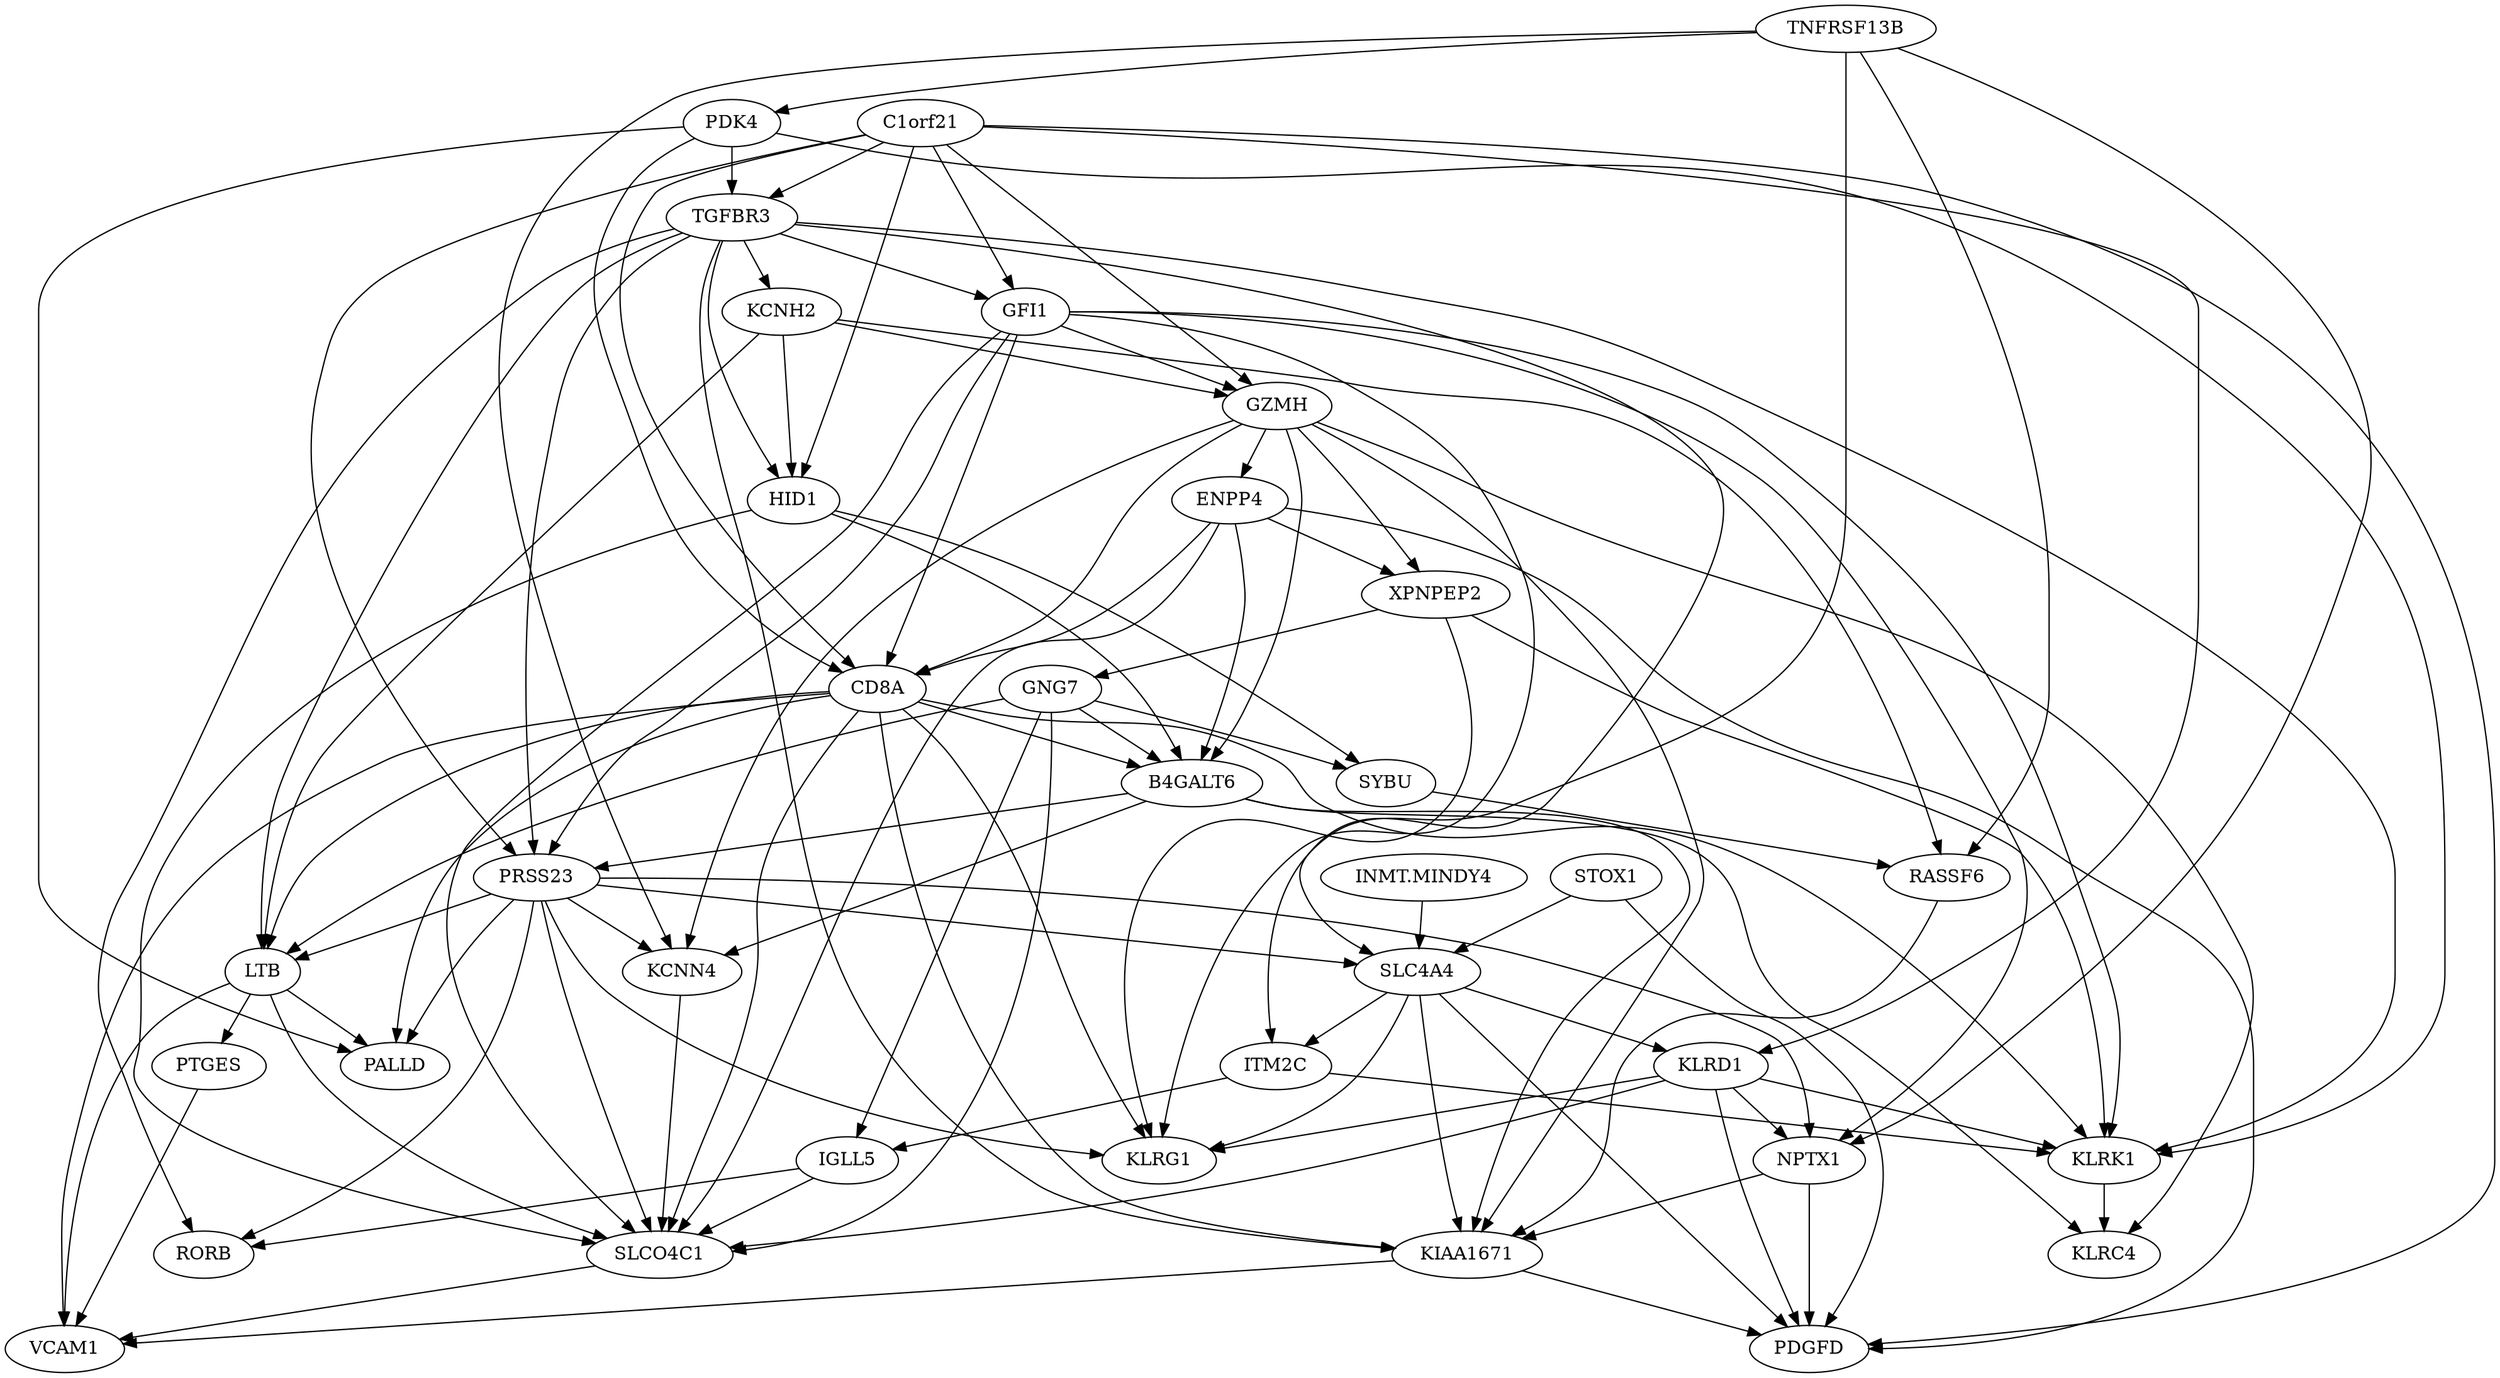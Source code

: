digraph {
  "ENPP4" ;
  "PDK4" ;
  "KCNH2" ;
  "TGFBR3" ;
  "SLC4A4" ;
  "GZMH" ;
  "KCNN4" ;
  "C1orf21" ;
  "B4GALT6" ;
  "XPNPEP2" ;
  "PALLD" ;
  "KLRD1" ;
  "ITM2C" ;
  "KLRG1" ;
  "SYBU" ;
  "PTGES" ;
  "PRSS23" ;
  "CD8A" ;
  "GFI1" ;
  "VCAM1" ;
  "STOX1" ;
  "HID1" ;
  "RASSF6" ;
  "PDGFD" ;
  "NPTX1" ;
  "SLCO4C1" ;
  "GNG7" ;
  "KLRC4" ;
  "KIAA1671" ;
  "RORB" ;
  "KLRK1" ;
  "LTB" ;
  "TNFRSF13B" ;
  "IGLL5" ;
  "INMT.MINDY4" ;
  edge [dir=forward] "ENPP4" -> "B4GALT6" ;
  edge [dir=forward] "ENPP4" -> "XPNPEP2" ;
  edge [dir=forward] "ENPP4" -> "CD8A" ;
  edge [dir=forward] "ENPP4" -> "PDGFD" ;
  edge [dir=forward] "ENPP4" -> "SLCO4C1" ;
  edge [dir=forward] "PDK4" -> "TGFBR3" ;
  edge [dir=forward] "PDK4" -> "PALLD" ;
  edge [dir=forward] "PDK4" -> "CD8A" ;
  edge [dir=forward] "PDK4" -> "KLRK1" ;
  edge [dir=forward] "KCNH2" -> "GZMH" ;
  edge [dir=forward] "KCNH2" -> "HID1" ;
  edge [dir=forward] "KCNH2" -> "RASSF6" ;
  edge [dir=forward] "KCNH2" -> "LTB" ;
  edge [dir=forward] "TGFBR3" -> "KCNH2" ;
  edge [dir=forward] "TGFBR3" -> "SLC4A4" ;
  edge [dir=forward] "TGFBR3" -> "PRSS23" ;
  edge [dir=forward] "TGFBR3" -> "GFI1" ;
  edge [dir=forward] "TGFBR3" -> "HID1" ;
  edge [dir=forward] "TGFBR3" -> "KIAA1671" ;
  edge [dir=forward] "TGFBR3" -> "RORB" ;
  edge [dir=forward] "TGFBR3" -> "KLRK1" ;
  edge [dir=forward] "TGFBR3" -> "LTB" ;
  edge [dir=forward] "SLC4A4" -> "KLRD1" ;
  edge [dir=forward] "SLC4A4" -> "ITM2C" ;
  edge [dir=forward] "SLC4A4" -> "KLRG1" ;
  edge [dir=forward] "SLC4A4" -> "PDGFD" ;
  edge [dir=forward] "SLC4A4" -> "KIAA1671" ;
  edge [dir=forward] "GZMH" -> "ENPP4" ;
  edge [dir=forward] "GZMH" -> "KCNN4" ;
  edge [dir=forward] "GZMH" -> "B4GALT6" ;
  edge [dir=forward] "GZMH" -> "XPNPEP2" ;
  edge [dir=forward] "GZMH" -> "CD8A" ;
  edge [dir=forward] "GZMH" -> "KLRC4" ;
  edge [dir=forward] "GZMH" -> "KIAA1671" ;
  edge [dir=forward] "KCNN4" -> "SLCO4C1" ;
  edge [dir=forward] "C1orf21" -> "TGFBR3" ;
  edge [dir=forward] "C1orf21" -> "GZMH" ;
  edge [dir=forward] "C1orf21" -> "KLRD1" ;
  edge [dir=forward] "C1orf21" -> "PRSS23" ;
  edge [dir=forward] "C1orf21" -> "CD8A" ;
  edge [dir=forward] "C1orf21" -> "GFI1" ;
  edge [dir=forward] "C1orf21" -> "HID1" ;
  edge [dir=forward] "C1orf21" -> "PDGFD" ;
  edge [dir=forward] "B4GALT6" -> "KCNN4" ;
  edge [dir=forward] "B4GALT6" -> "PRSS23" ;
  edge [dir=forward] "B4GALT6" -> "KLRC4" ;
  edge [dir=forward] "B4GALT6" -> "KIAA1671" ;
  edge [dir=forward] "XPNPEP2" -> "KLRG1" ;
  edge [dir=forward] "XPNPEP2" -> "GNG7" ;
  edge [dir=forward] "XPNPEP2" -> "KLRK1" ;
  edge [dir=forward] "KLRD1" -> "KLRG1" ;
  edge [dir=forward] "KLRD1" -> "PDGFD" ;
  edge [dir=forward] "KLRD1" -> "NPTX1" ;
  edge [dir=forward] "KLRD1" -> "SLCO4C1" ;
  edge [dir=forward] "KLRD1" -> "KLRK1" ;
  edge [dir=forward] "ITM2C" -> "KLRK1" ;
  edge [dir=forward] "ITM2C" -> "IGLL5" ;
  edge [dir=forward] "SYBU" -> "RASSF6" ;
  edge [dir=forward] "PTGES" -> "VCAM1" ;
  edge [dir=forward] "PRSS23" -> "SLC4A4" ;
  edge [dir=forward] "PRSS23" -> "KCNN4" ;
  edge [dir=forward] "PRSS23" -> "PALLD" ;
  edge [dir=forward] "PRSS23" -> "KLRG1" ;
  edge [dir=forward] "PRSS23" -> "NPTX1" ;
  edge [dir=forward] "PRSS23" -> "SLCO4C1" ;
  edge [dir=forward] "PRSS23" -> "RORB" ;
  edge [dir=forward] "PRSS23" -> "LTB" ;
  edge [dir=forward] "CD8A" -> "B4GALT6" ;
  edge [dir=forward] "CD8A" -> "PALLD" ;
  edge [dir=forward] "CD8A" -> "KLRG1" ;
  edge [dir=forward] "CD8A" -> "VCAM1" ;
  edge [dir=forward] "CD8A" -> "SLCO4C1" ;
  edge [dir=forward] "CD8A" -> "KIAA1671" ;
  edge [dir=forward] "CD8A" -> "KLRK1" ;
  edge [dir=forward] "CD8A" -> "LTB" ;
  edge [dir=forward] "GFI1" -> "GZMH" ;
  edge [dir=forward] "GFI1" -> "KLRG1" ;
  edge [dir=forward] "GFI1" -> "PRSS23" ;
  edge [dir=forward] "GFI1" -> "CD8A" ;
  edge [dir=forward] "GFI1" -> "NPTX1" ;
  edge [dir=forward] "GFI1" -> "SLCO4C1" ;
  edge [dir=forward] "GFI1" -> "KLRK1" ;
  edge [dir=forward] "STOX1" -> "SLC4A4" ;
  edge [dir=forward] "STOX1" -> "PDGFD" ;
  edge [dir=forward] "HID1" -> "B4GALT6" ;
  edge [dir=forward] "HID1" -> "SYBU" ;
  edge [dir=forward] "HID1" -> "SLCO4C1" ;
  edge [dir=forward] "RASSF6" -> "KIAA1671" ;
  edge [dir=forward] "NPTX1" -> "PDGFD" ;
  edge [dir=forward] "NPTX1" -> "KIAA1671" ;
  edge [dir=forward] "SLCO4C1" -> "VCAM1" ;
  edge [dir=forward] "GNG7" -> "B4GALT6" ;
  edge [dir=forward] "GNG7" -> "SYBU" ;
  edge [dir=forward] "GNG7" -> "SLCO4C1" ;
  edge [dir=forward] "GNG7" -> "LTB" ;
  edge [dir=forward] "GNG7" -> "IGLL5" ;
  edge [dir=forward] "KIAA1671" -> "VCAM1" ;
  edge [dir=forward] "KIAA1671" -> "PDGFD" ;
  edge [dir=forward] "KLRK1" -> "KLRC4" ;
  edge [dir=forward] "LTB" -> "PALLD" ;
  edge [dir=forward] "LTB" -> "PTGES" ;
  edge [dir=forward] "LTB" -> "VCAM1" ;
  edge [dir=forward] "LTB" -> "SLCO4C1" ;
  edge [dir=forward] "TNFRSF13B" -> "PDK4" ;
  edge [dir=forward] "TNFRSF13B" -> "KCNN4" ;
  edge [dir=forward] "TNFRSF13B" -> "ITM2C" ;
  edge [dir=forward] "TNFRSF13B" -> "RASSF6" ;
  edge [dir=forward] "TNFRSF13B" -> "NPTX1" ;
  edge [dir=forward] "IGLL5" -> "SLCO4C1" ;
  edge [dir=forward] "IGLL5" -> "RORB" ;
  edge [dir=forward] "INMT.MINDY4" -> "SLC4A4" ;
}
